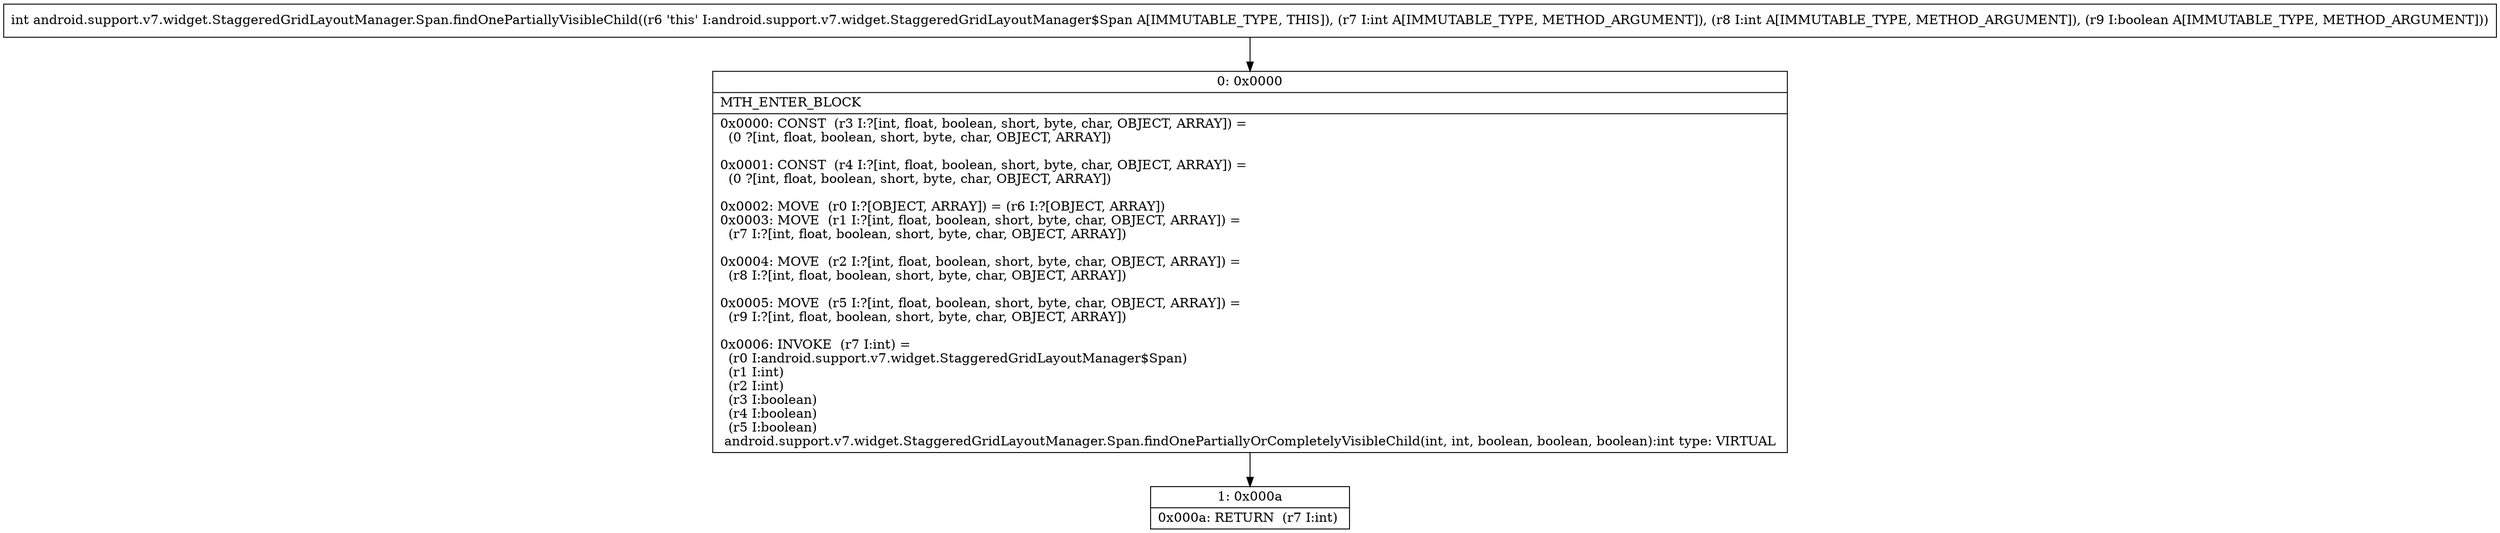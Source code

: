 digraph "CFG forandroid.support.v7.widget.StaggeredGridLayoutManager.Span.findOnePartiallyVisibleChild(IIZ)I" {
Node_0 [shape=record,label="{0\:\ 0x0000|MTH_ENTER_BLOCK\l|0x0000: CONST  (r3 I:?[int, float, boolean, short, byte, char, OBJECT, ARRAY]) = \l  (0 ?[int, float, boolean, short, byte, char, OBJECT, ARRAY])\l \l0x0001: CONST  (r4 I:?[int, float, boolean, short, byte, char, OBJECT, ARRAY]) = \l  (0 ?[int, float, boolean, short, byte, char, OBJECT, ARRAY])\l \l0x0002: MOVE  (r0 I:?[OBJECT, ARRAY]) = (r6 I:?[OBJECT, ARRAY]) \l0x0003: MOVE  (r1 I:?[int, float, boolean, short, byte, char, OBJECT, ARRAY]) = \l  (r7 I:?[int, float, boolean, short, byte, char, OBJECT, ARRAY])\l \l0x0004: MOVE  (r2 I:?[int, float, boolean, short, byte, char, OBJECT, ARRAY]) = \l  (r8 I:?[int, float, boolean, short, byte, char, OBJECT, ARRAY])\l \l0x0005: MOVE  (r5 I:?[int, float, boolean, short, byte, char, OBJECT, ARRAY]) = \l  (r9 I:?[int, float, boolean, short, byte, char, OBJECT, ARRAY])\l \l0x0006: INVOKE  (r7 I:int) = \l  (r0 I:android.support.v7.widget.StaggeredGridLayoutManager$Span)\l  (r1 I:int)\l  (r2 I:int)\l  (r3 I:boolean)\l  (r4 I:boolean)\l  (r5 I:boolean)\l android.support.v7.widget.StaggeredGridLayoutManager.Span.findOnePartiallyOrCompletelyVisibleChild(int, int, boolean, boolean, boolean):int type: VIRTUAL \l}"];
Node_1 [shape=record,label="{1\:\ 0x000a|0x000a: RETURN  (r7 I:int) \l}"];
MethodNode[shape=record,label="{int android.support.v7.widget.StaggeredGridLayoutManager.Span.findOnePartiallyVisibleChild((r6 'this' I:android.support.v7.widget.StaggeredGridLayoutManager$Span A[IMMUTABLE_TYPE, THIS]), (r7 I:int A[IMMUTABLE_TYPE, METHOD_ARGUMENT]), (r8 I:int A[IMMUTABLE_TYPE, METHOD_ARGUMENT]), (r9 I:boolean A[IMMUTABLE_TYPE, METHOD_ARGUMENT])) }"];
MethodNode -> Node_0;
Node_0 -> Node_1;
}

